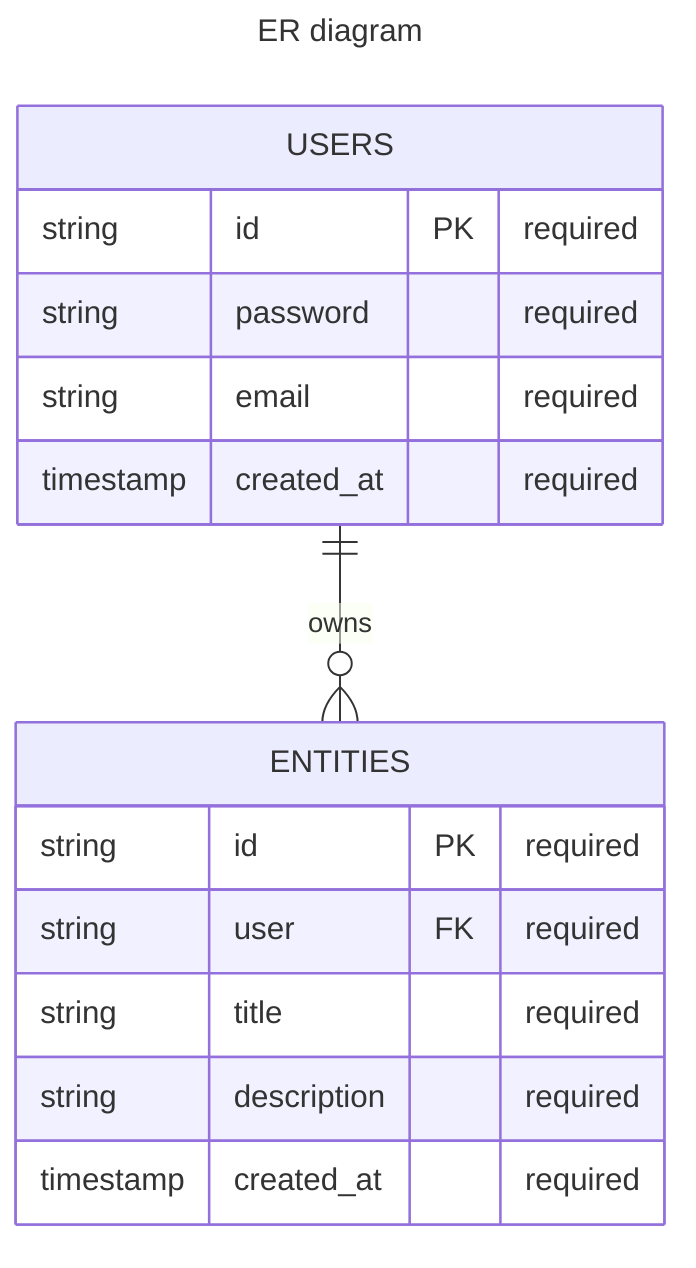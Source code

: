 ---
title: ER diagram
---
erDiagram
    ENTITIES {
        string id PK "required"
        string user FK "required"
        string title "required"
        string description "required"
        timestamp created_at "required"
    }
    USERS ||--o{ ENTITIES : owns
    USERS {
        string id PK "required"
        string password "required"
        string email "required"
        timestamp created_at "required"
    }